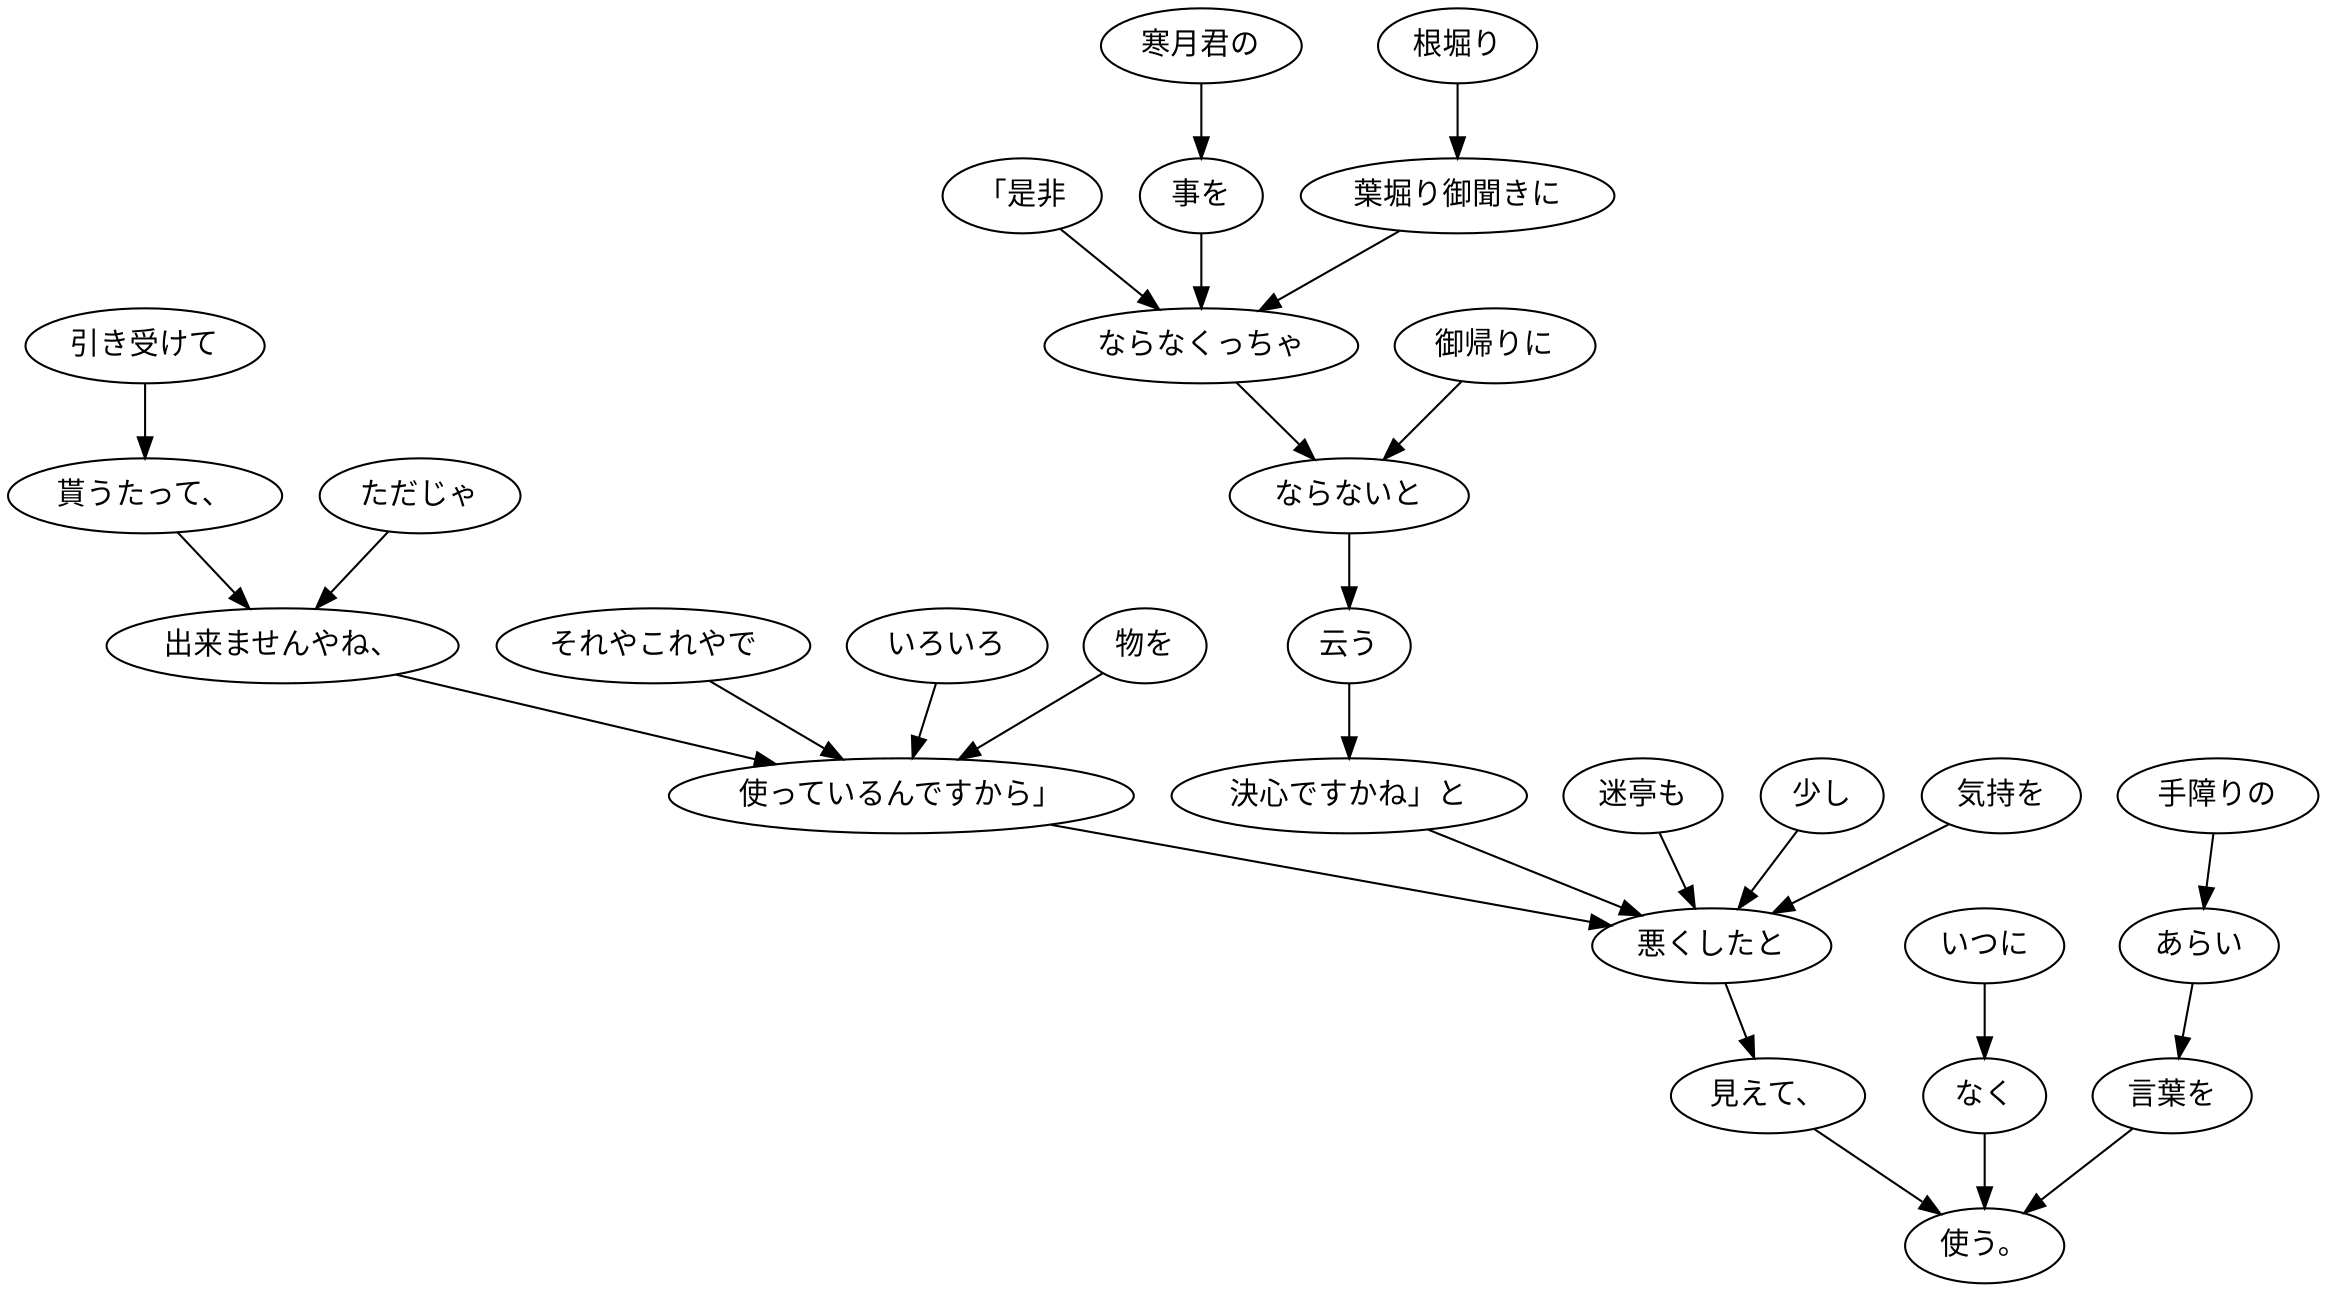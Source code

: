 digraph graph1664 {
	node0 [label="引き受けて"];
	node1 [label="貰うたって、"];
	node2 [label="ただじゃ"];
	node3 [label="出来ませんやね、"];
	node4 [label="それやこれやで"];
	node5 [label="いろいろ"];
	node6 [label="物を"];
	node7 [label="使っているんですから」"];
	node8 [label="「是非"];
	node9 [label="寒月君の"];
	node10 [label="事を"];
	node11 [label="根堀り"];
	node12 [label="葉堀り御聞きに"];
	node13 [label="ならなくっちゃ"];
	node14 [label="御帰りに"];
	node15 [label="ならないと"];
	node16 [label="云う"];
	node17 [label="決心ですかね」と"];
	node18 [label="迷亭も"];
	node19 [label="少し"];
	node20 [label="気持を"];
	node21 [label="悪くしたと"];
	node22 [label="見えて、"];
	node23 [label="いつに"];
	node24 [label="なく"];
	node25 [label="手障りの"];
	node26 [label="あらい"];
	node27 [label="言葉を"];
	node28 [label="使う。"];
	node0 -> node1;
	node1 -> node3;
	node2 -> node3;
	node3 -> node7;
	node4 -> node7;
	node5 -> node7;
	node6 -> node7;
	node7 -> node21;
	node8 -> node13;
	node9 -> node10;
	node10 -> node13;
	node11 -> node12;
	node12 -> node13;
	node13 -> node15;
	node14 -> node15;
	node15 -> node16;
	node16 -> node17;
	node17 -> node21;
	node18 -> node21;
	node19 -> node21;
	node20 -> node21;
	node21 -> node22;
	node22 -> node28;
	node23 -> node24;
	node24 -> node28;
	node25 -> node26;
	node26 -> node27;
	node27 -> node28;
}
